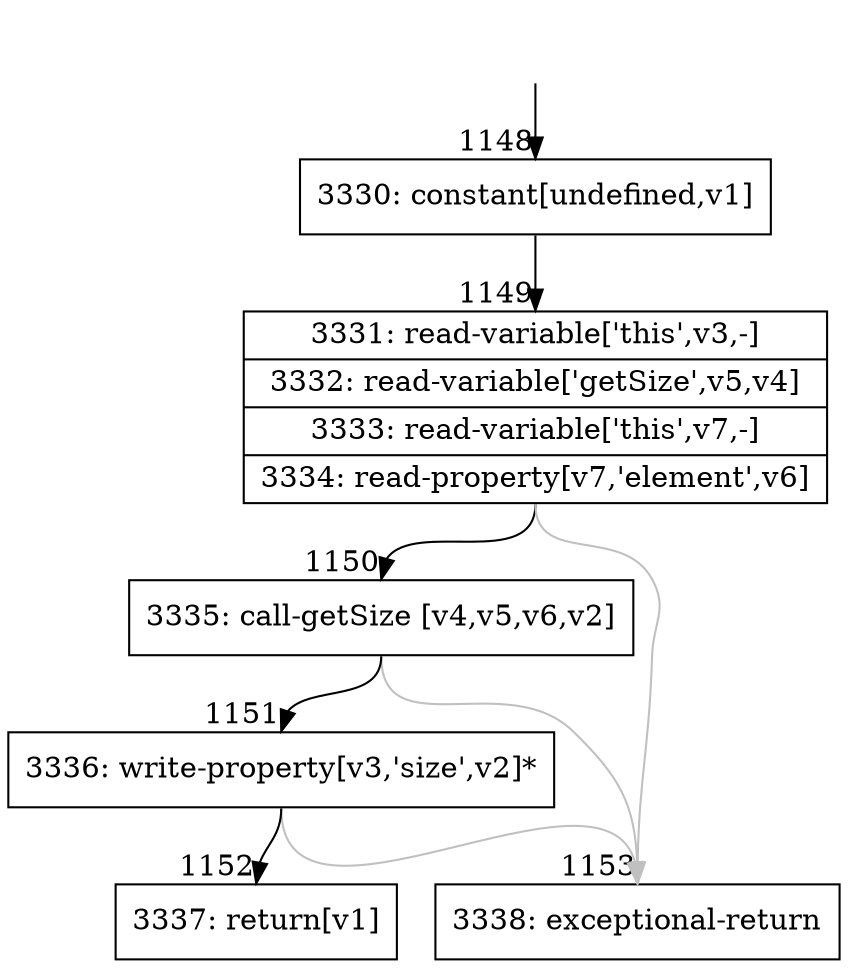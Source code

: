 digraph {
rankdir="TD"
BB_entry108[shape=none,label=""];
BB_entry108 -> BB1148 [tailport=s, headport=n, headlabel="    1148"]
BB1148 [shape=record label="{3330: constant[undefined,v1]}" ] 
BB1148 -> BB1149 [tailport=s, headport=n, headlabel="      1149"]
BB1149 [shape=record label="{3331: read-variable['this',v3,-]|3332: read-variable['getSize',v5,v4]|3333: read-variable['this',v7,-]|3334: read-property[v7,'element',v6]}" ] 
BB1149 -> BB1150 [tailport=s, headport=n, headlabel="      1150"]
BB1149 -> BB1153 [tailport=s, headport=n, color=gray, headlabel="      1153"]
BB1150 [shape=record label="{3335: call-getSize [v4,v5,v6,v2]}" ] 
BB1150 -> BB1151 [tailport=s, headport=n, headlabel="      1151"]
BB1150 -> BB1153 [tailport=s, headport=n, color=gray]
BB1151 [shape=record label="{3336: write-property[v3,'size',v2]*}" ] 
BB1151 -> BB1152 [tailport=s, headport=n, headlabel="      1152"]
BB1151 -> BB1153 [tailport=s, headport=n, color=gray]
BB1152 [shape=record label="{3337: return[v1]}" ] 
BB1153 [shape=record label="{3338: exceptional-return}" ] 
//#$~ 1615
}
